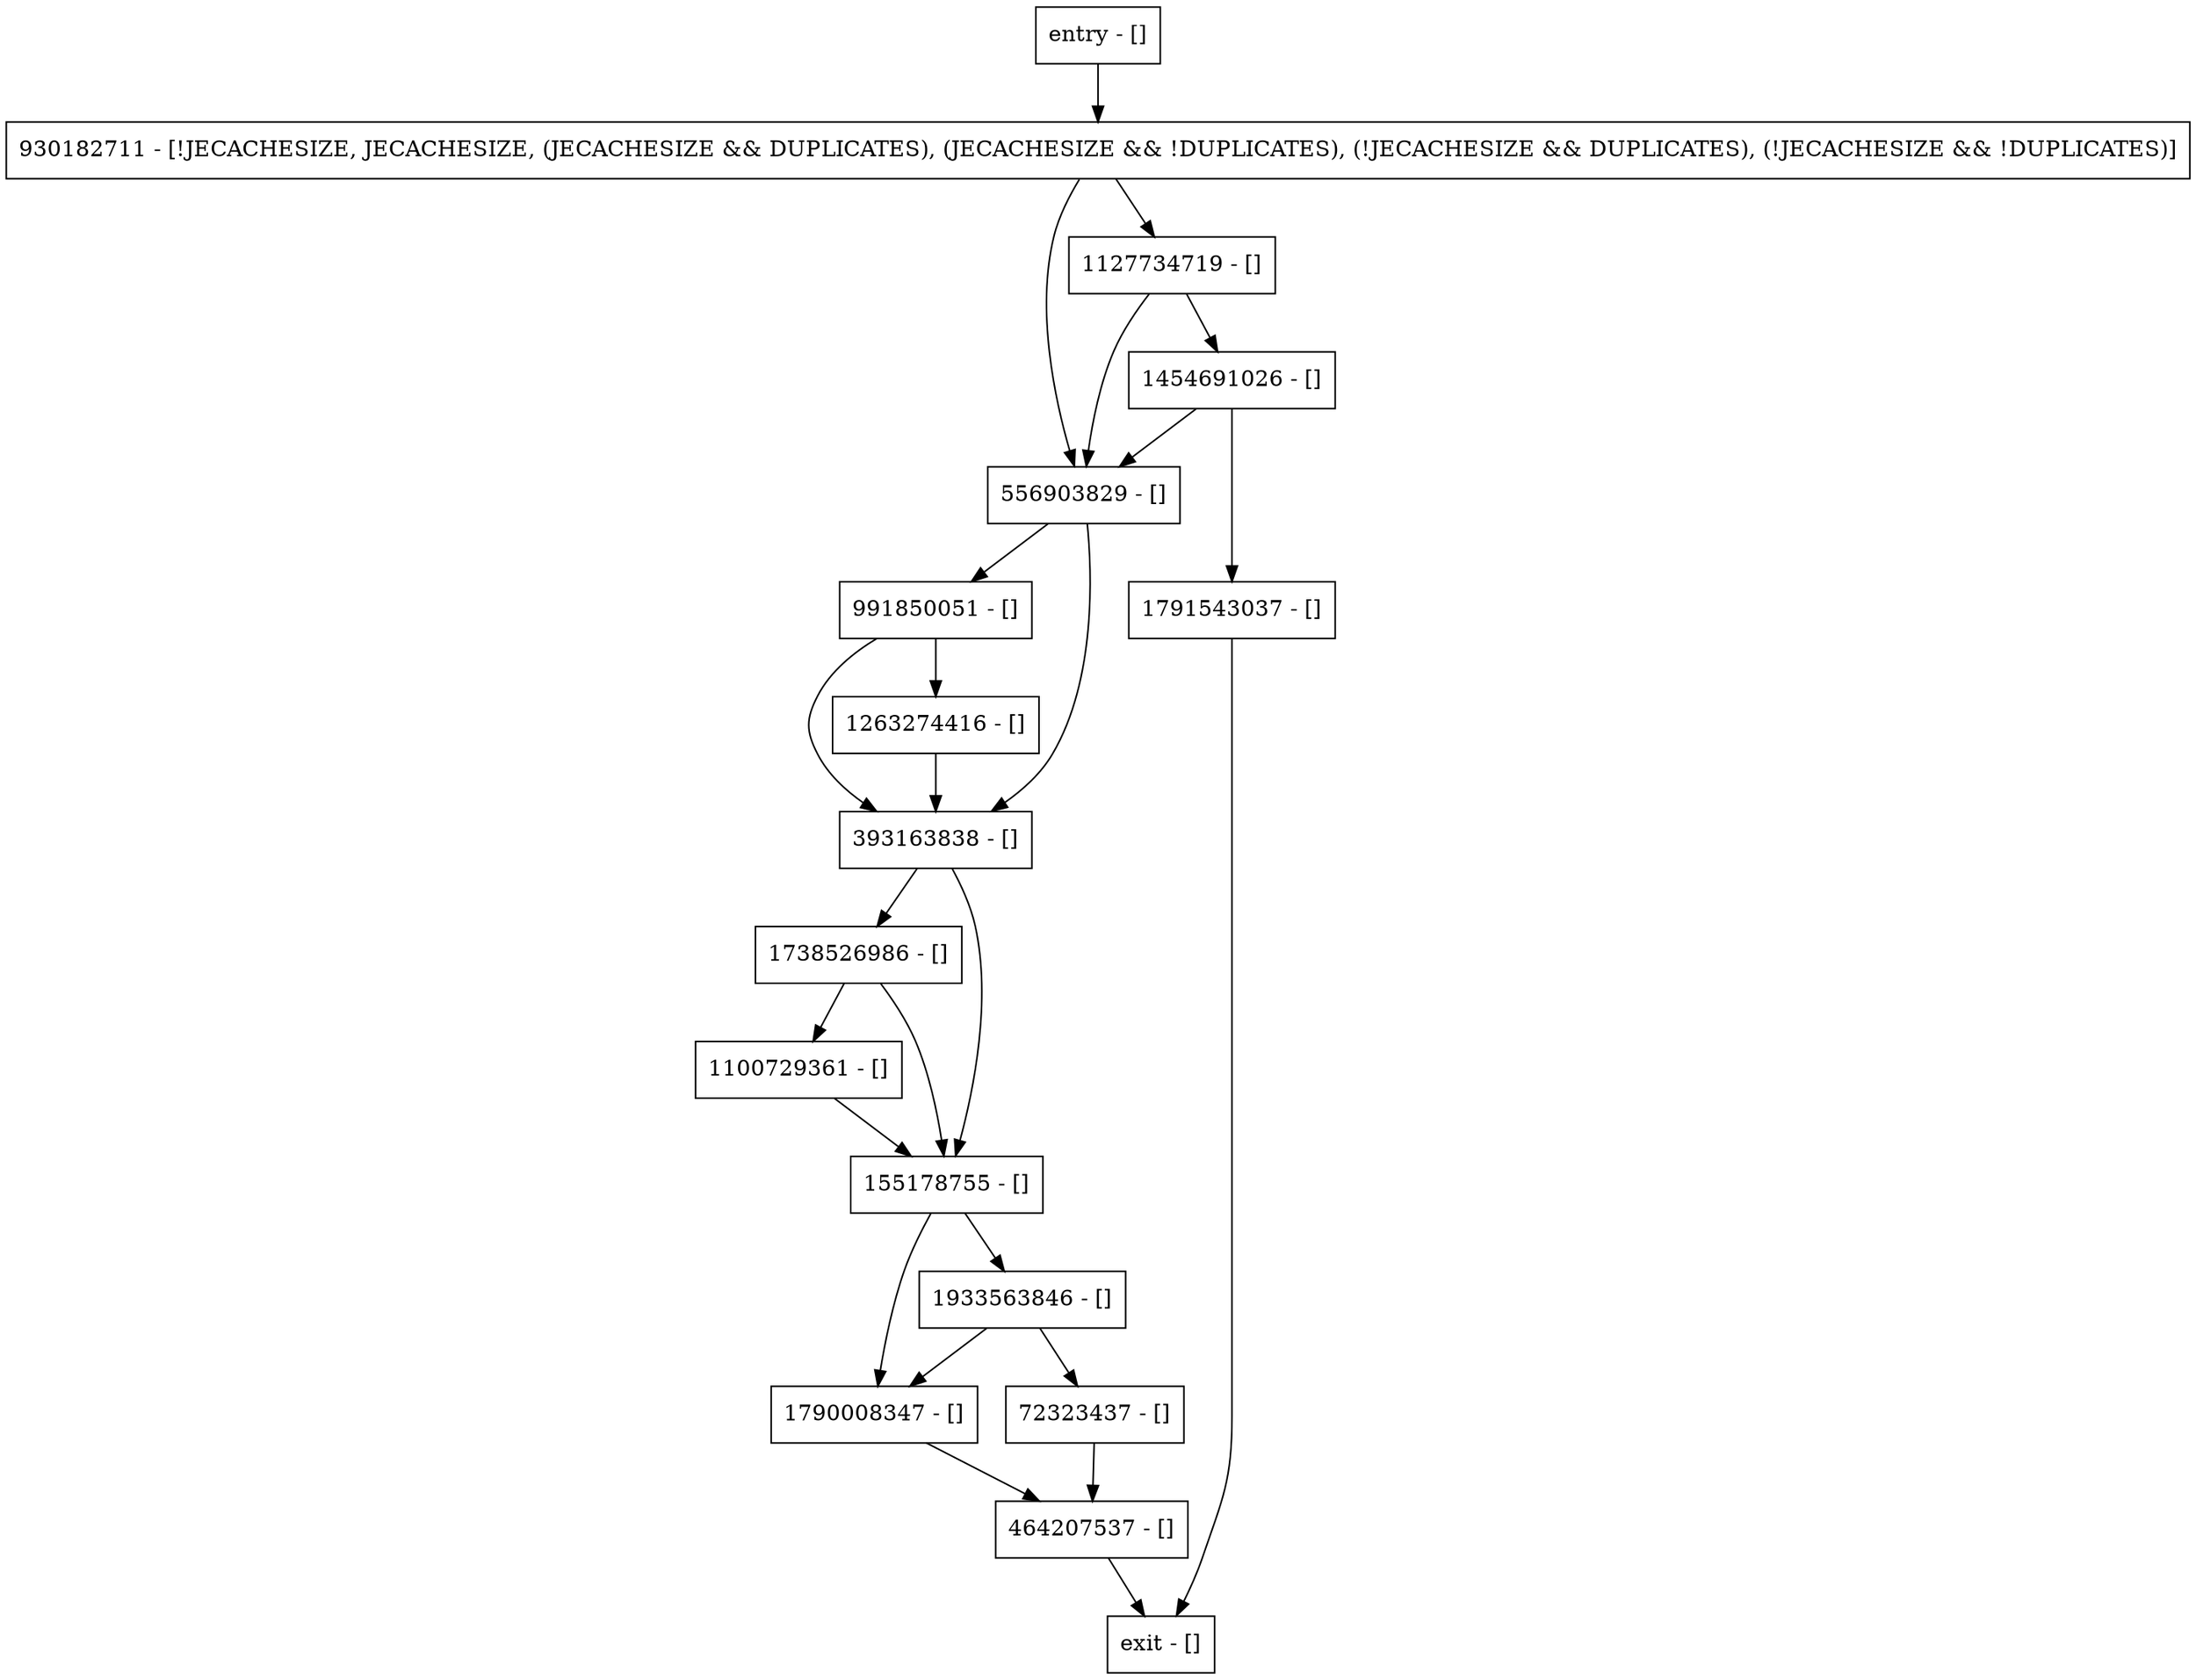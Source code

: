 digraph getReadableLocker {
node [shape=record];
1791543037 [label="1791543037 - []"];
556903829 [label="556903829 - []"];
72323437 [label="72323437 - []"];
464207537 [label="464207537 - []"];
991850051 [label="991850051 - []"];
1790008347 [label="1790008347 - []"];
393163838 [label="393163838 - []"];
930182711 [label="930182711 - [!JECACHESIZE, JECACHESIZE, (JECACHESIZE && DUPLICATES), (JECACHESIZE && !DUPLICATES), (!JECACHESIZE && DUPLICATES), (!JECACHESIZE && !DUPLICATES)]"];
1738526986 [label="1738526986 - []"];
entry [label="entry - []"];
exit [label="exit - []"];
1100729361 [label="1100729361 - []"];
1263274416 [label="1263274416 - []"];
155178755 [label="155178755 - []"];
1933563846 [label="1933563846 - []"];
1127734719 [label="1127734719 - []"];
1454691026 [label="1454691026 - []"];
entry;
exit;
1791543037 -> exit;
556903829 -> 991850051;
556903829 -> 393163838;
72323437 -> 464207537;
464207537 -> exit;
991850051 -> 1263274416;
991850051 -> 393163838;
1790008347 -> 464207537;
393163838 -> 155178755;
393163838 -> 1738526986;
930182711 -> 556903829;
930182711 -> 1127734719;
1738526986 -> 1100729361;
1738526986 -> 155178755;
entry -> 930182711;
1100729361 -> 155178755;
1263274416 -> 393163838;
155178755 -> 1933563846;
155178755 -> 1790008347;
1933563846 -> 72323437;
1933563846 -> 1790008347;
1127734719 -> 556903829;
1127734719 -> 1454691026;
1454691026 -> 1791543037;
1454691026 -> 556903829;
}
